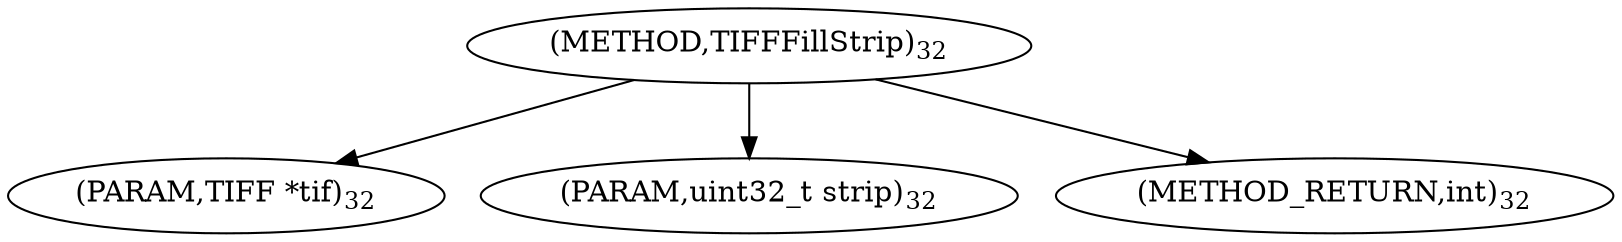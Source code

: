 digraph "TIFFFillStrip" {  
"73936" [label = <(METHOD,TIFFFillStrip)<SUB>32</SUB>> ]
"73937" [label = <(PARAM,TIFF *tif)<SUB>32</SUB>> ]
"73938" [label = <(PARAM,uint32_t strip)<SUB>32</SUB>> ]
"73939" [label = <(METHOD_RETURN,int)<SUB>32</SUB>> ]
  "73936" -> "73937" 
  "73936" -> "73938" 
  "73936" -> "73939" 
}
